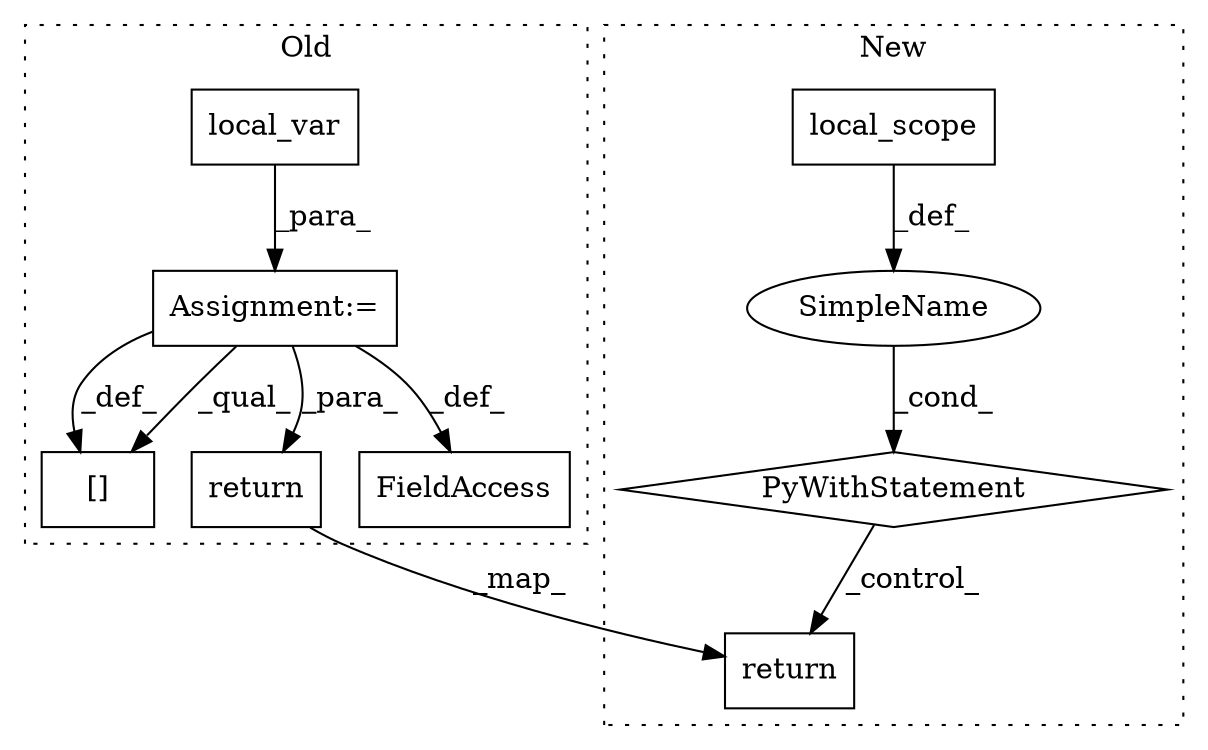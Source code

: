 digraph G {
subgraph cluster0 {
1 [label="local_var" a="32" s="721" l="11" shape="box"];
4 [label="Assignment:=" a="7" s="714" l="1" shape="box"];
5 [label="[]" a="2" s="1061,1076" l="12,1" shape="box"];
8 [label="return" a="41" s="1371" l="7" shape="box"];
9 [label="FieldAccess" a="22" s="1332" l="14" shape="box"];
label = "Old";
style="dotted";
}
subgraph cluster1 {
2 [label="local_scope" a="32" s="725" l="13" shape="box"];
3 [label="PyWithStatement" a="104" s="709,738" l="10,2" shape="diamond"];
6 [label="SimpleName" a="42" s="" l="" shape="ellipse"];
7 [label="return" a="41" s="1425" l="7" shape="box"];
label = "New";
style="dotted";
}
1 -> 4 [label="_para_"];
2 -> 6 [label="_def_"];
3 -> 7 [label="_control_"];
4 -> 8 [label="_para_"];
4 -> 5 [label="_def_"];
4 -> 5 [label="_qual_"];
4 -> 9 [label="_def_"];
6 -> 3 [label="_cond_"];
8 -> 7 [label="_map_"];
}